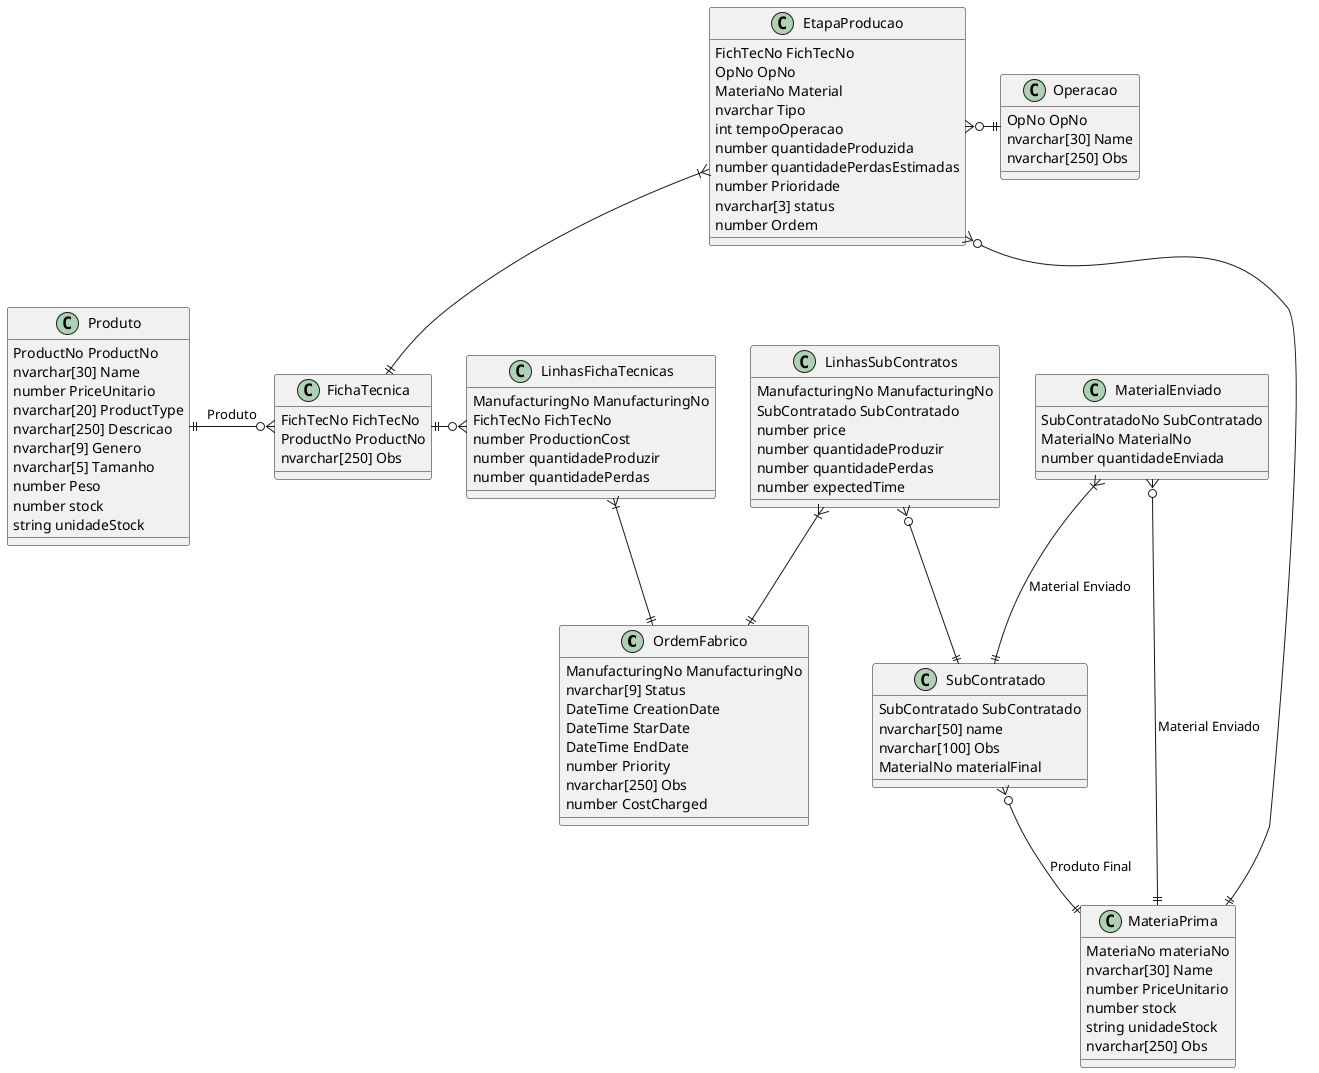 @startuml Normalizacao

class OrdemFabrico {
    ManufacturingNo ManufacturingNo
    nvarchar[9] Status 
    DateTime CreationDate
    DateTime StarDate
    DateTime EndDate
    number Priority
    nvarchar[250] Obs
    number CostCharged
}

class LinhasFichaTecnicas {
    ManufacturingNo ManufacturingNo
    FichTecNo FichTecNo
    number ProductionCost 
    number quantidadeProduzir
    number quantidadePerdas
}

class LinhasSubContratos {
    ManufacturingNo ManufacturingNo
    SubContratado SubContratado
    number price 
    number quantidadeProduzir
    number quantidadePerdas
    number expectedTime
}

class SubContratado {
    SubContratado SubContratado
    nvarchar[50] name
    nvarchar[100] Obs
    MaterialNo materialFinal
}

class FichaTecnica {
    FichTecNo FichTecNo
    ProductNo ProductNo   
    nvarchar[250] Obs
}

/'
O tipo é Entrada ou saida.
Talvez o tempo seja em minutos
Novo campo Prioridade da Operacao
Alterei Tempo Esperado pelas Datas
Novo campo Status

Ver se tem de ter um campo perdasTotais
'/
class EtapaProducao {
    FichTecNo FichTecNo
    OpNo OpNo
    MateriaNo Material 
    nvarchar Tipo
    int tempoOperacao
    number quantidadeProduzida
    number quantidadePerdasEstimadas
    number Prioridade
    nvarchar[3] status
    number Ordem
}

class Operacao {
    OpNo OpNo 
    nvarchar[30] Name 
    nvarchar[250] Obs
}

class MateriaPrima {
    MateriaNo materiaNo
    nvarchar[30] Name 
    number PriceUnitario
    number stock 
    string unidadeStock
    nvarchar[250] Obs
}

class MaterialEnviado {
    SubContratadoNo SubContratado
    MaterialNo MaterialNo
    number quantidadeEnviada
}


class Produto {
    ProductNo ProductNo
    nvarchar[30] Name 
    number PriceUnitario 
    nvarchar[20] ProductType
    nvarchar[250] Descricao
    nvarchar[9] Genero
    nvarchar[5] Tamanho
    number Peso
    number stock 
    string unidadeStock
}

/'
Relacionamentos do Produto
'/
Produto ||-o{ FichaTecnica: Produto

/'
Quantidade necessaria
'/
EtapaProducao }|--|| FichaTecnica
EtapaProducao }o-|| Operacao
EtapaProducao }o-|| MateriaPrima

/'
Relacionamento Intermediario Material Enviado ao SubContrato
'/
MaterialEnviado }|--|| SubContratado: Material Enviado
MaterialEnviado }o--|| MateriaPrima: Material Enviado

/'
Relacionamento SubContrato
'/
SubContratado }o--|| MateriaPrima: Produto Final

/'
Relacionamento da Ordem de Fabrico
'/
LinhasFichaTecnicas }o-|| FichaTecnica
LinhasFichaTecnicas }|--|| OrdemFabrico

LinhasSubContratos }o--|| SubContratado
LinhasSubContratos }|--|| OrdemFabrico

@enduml